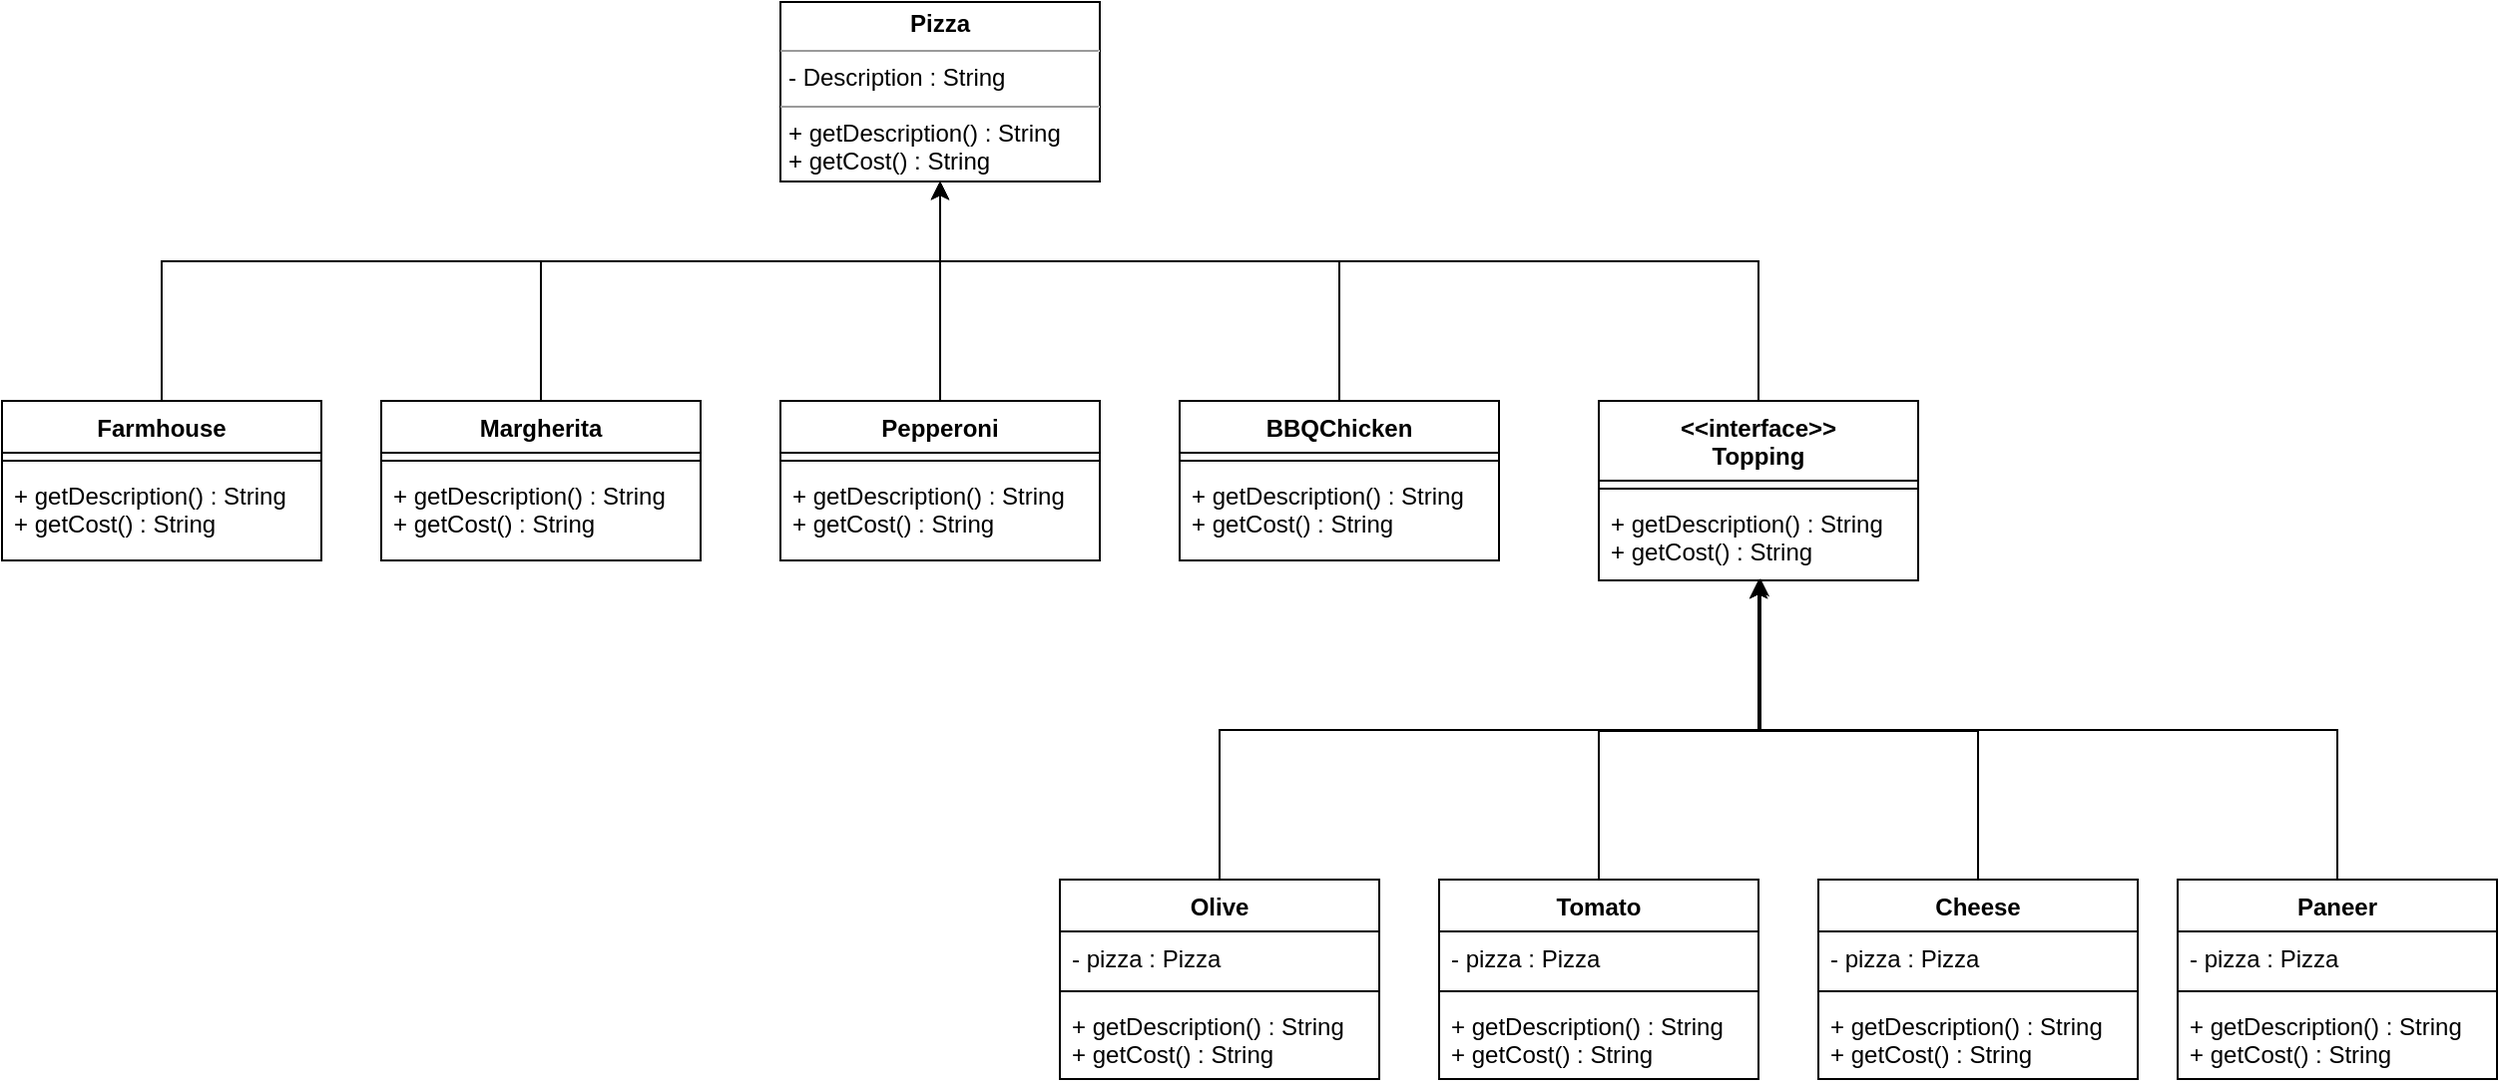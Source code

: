 <mxfile version="20.7.4" type="device"><diagram id="wB7xwtX8SVDwCOWPkNcL" name="Page-1"><mxGraphModel dx="2009" dy="973" grid="1" gridSize="10" guides="1" tooltips="1" connect="1" arrows="1" fold="1" page="1" pageScale="1" pageWidth="827" pageHeight="1169" math="0" shadow="0"><root><mxCell id="0"/><mxCell id="1" parent="0"/><mxCell id="o7gCl0xXf7PDnCyXQSJB-6" value="&lt;p style=&quot;margin:0px;margin-top:4px;text-align:center;&quot;&gt;&lt;b&gt;Pizza&lt;/b&gt;&lt;/p&gt;&lt;hr size=&quot;1&quot;&gt;&lt;p style=&quot;margin:0px;margin-left:4px;&quot;&gt;- Description : String&lt;/p&gt;&lt;hr size=&quot;1&quot;&gt;&lt;p style=&quot;margin:0px;margin-left:4px;&quot;&gt;+ getDescription() : String&lt;/p&gt;&lt;p style=&quot;margin:0px;margin-left:4px;&quot;&gt;+ getCost() : String&lt;/p&gt;" style="verticalAlign=top;align=left;overflow=fill;fontSize=12;fontFamily=Helvetica;html=1;" vertex="1" parent="1"><mxGeometry x="440" y="30" width="160" height="90" as="geometry"/></mxCell><mxCell id="o7gCl0xXf7PDnCyXQSJB-43" style="edgeStyle=orthogonalEdgeStyle;rounded=0;orthogonalLoop=1;jettySize=auto;html=1;" edge="1" parent="1" source="o7gCl0xXf7PDnCyXQSJB-8" target="o7gCl0xXf7PDnCyXQSJB-6"><mxGeometry relative="1" as="geometry"><Array as="points"><mxPoint x="130" y="160"/><mxPoint x="520" y="160"/></Array></mxGeometry></mxCell><mxCell id="o7gCl0xXf7PDnCyXQSJB-8" value="Farmhouse" style="swimlane;fontStyle=1;align=center;verticalAlign=top;childLayout=stackLayout;horizontal=1;startSize=26;horizontalStack=0;resizeParent=1;resizeParentMax=0;resizeLast=0;collapsible=1;marginBottom=0;" vertex="1" parent="1"><mxGeometry x="50" y="230" width="160" height="80" as="geometry"/></mxCell><mxCell id="o7gCl0xXf7PDnCyXQSJB-10" value="" style="line;strokeWidth=1;fillColor=none;align=left;verticalAlign=middle;spacingTop=-1;spacingLeft=3;spacingRight=3;rotatable=0;labelPosition=right;points=[];portConstraint=eastwest;strokeColor=inherit;" vertex="1" parent="o7gCl0xXf7PDnCyXQSJB-8"><mxGeometry y="26" width="160" height="8" as="geometry"/></mxCell><mxCell id="o7gCl0xXf7PDnCyXQSJB-11" value="+ getDescription() : String&#10;+ getCost() : String" style="text;strokeColor=none;fillColor=none;align=left;verticalAlign=top;spacingLeft=4;spacingRight=4;overflow=hidden;rotatable=0;points=[[0,0.5],[1,0.5]];portConstraint=eastwest;" vertex="1" parent="o7gCl0xXf7PDnCyXQSJB-8"><mxGeometry y="34" width="160" height="46" as="geometry"/></mxCell><mxCell id="o7gCl0xXf7PDnCyXQSJB-45" style="edgeStyle=orthogonalEdgeStyle;rounded=0;orthogonalLoop=1;jettySize=auto;html=1;exitX=0.5;exitY=0;exitDx=0;exitDy=0;" edge="1" parent="1" source="o7gCl0xXf7PDnCyXQSJB-12"><mxGeometry relative="1" as="geometry"><mxPoint x="520" y="120" as="targetPoint"/><Array as="points"><mxPoint x="320" y="160"/><mxPoint x="520" y="160"/></Array></mxGeometry></mxCell><mxCell id="o7gCl0xXf7PDnCyXQSJB-12" value="Margherita" style="swimlane;fontStyle=1;align=center;verticalAlign=top;childLayout=stackLayout;horizontal=1;startSize=26;horizontalStack=0;resizeParent=1;resizeParentMax=0;resizeLast=0;collapsible=1;marginBottom=0;" vertex="1" parent="1"><mxGeometry x="240" y="230" width="160" height="80" as="geometry"/></mxCell><mxCell id="o7gCl0xXf7PDnCyXQSJB-14" value="" style="line;strokeWidth=1;fillColor=none;align=left;verticalAlign=middle;spacingTop=-1;spacingLeft=3;spacingRight=3;rotatable=0;labelPosition=right;points=[];portConstraint=eastwest;strokeColor=inherit;" vertex="1" parent="o7gCl0xXf7PDnCyXQSJB-12"><mxGeometry y="26" width="160" height="8" as="geometry"/></mxCell><mxCell id="o7gCl0xXf7PDnCyXQSJB-15" value="+ getDescription() : String&#10;+ getCost() : String" style="text;strokeColor=none;fillColor=none;align=left;verticalAlign=top;spacingLeft=4;spacingRight=4;overflow=hidden;rotatable=0;points=[[0,0.5],[1,0.5]];portConstraint=eastwest;" vertex="1" parent="o7gCl0xXf7PDnCyXQSJB-12"><mxGeometry y="34" width="160" height="46" as="geometry"/></mxCell><mxCell id="o7gCl0xXf7PDnCyXQSJB-46" style="edgeStyle=orthogonalEdgeStyle;rounded=0;orthogonalLoop=1;jettySize=auto;html=1;exitX=0.5;exitY=0;exitDx=0;exitDy=0;" edge="1" parent="1" source="o7gCl0xXf7PDnCyXQSJB-16"><mxGeometry relative="1" as="geometry"><mxPoint x="520" y="120" as="targetPoint"/></mxGeometry></mxCell><mxCell id="o7gCl0xXf7PDnCyXQSJB-16" value="Pepperoni" style="swimlane;fontStyle=1;align=center;verticalAlign=top;childLayout=stackLayout;horizontal=1;startSize=26;horizontalStack=0;resizeParent=1;resizeParentMax=0;resizeLast=0;collapsible=1;marginBottom=0;" vertex="1" parent="1"><mxGeometry x="440" y="230" width="160" height="80" as="geometry"/></mxCell><mxCell id="o7gCl0xXf7PDnCyXQSJB-18" value="" style="line;strokeWidth=1;fillColor=none;align=left;verticalAlign=middle;spacingTop=-1;spacingLeft=3;spacingRight=3;rotatable=0;labelPosition=right;points=[];portConstraint=eastwest;strokeColor=inherit;" vertex="1" parent="o7gCl0xXf7PDnCyXQSJB-16"><mxGeometry y="26" width="160" height="8" as="geometry"/></mxCell><mxCell id="o7gCl0xXf7PDnCyXQSJB-19" value="+ getDescription() : String&#10;+ getCost() : String" style="text;strokeColor=none;fillColor=none;align=left;verticalAlign=top;spacingLeft=4;spacingRight=4;overflow=hidden;rotatable=0;points=[[0,0.5],[1,0.5]];portConstraint=eastwest;" vertex="1" parent="o7gCl0xXf7PDnCyXQSJB-16"><mxGeometry y="34" width="160" height="46" as="geometry"/></mxCell><mxCell id="o7gCl0xXf7PDnCyXQSJB-47" style="edgeStyle=orthogonalEdgeStyle;rounded=0;orthogonalLoop=1;jettySize=auto;html=1;exitX=0.5;exitY=0;exitDx=0;exitDy=0;" edge="1" parent="1" source="o7gCl0xXf7PDnCyXQSJB-20"><mxGeometry relative="1" as="geometry"><mxPoint x="520" y="120" as="targetPoint"/><Array as="points"><mxPoint x="720" y="160"/><mxPoint x="520" y="160"/></Array></mxGeometry></mxCell><mxCell id="o7gCl0xXf7PDnCyXQSJB-20" value="BBQChicken" style="swimlane;fontStyle=1;align=center;verticalAlign=top;childLayout=stackLayout;horizontal=1;startSize=26;horizontalStack=0;resizeParent=1;resizeParentMax=0;resizeLast=0;collapsible=1;marginBottom=0;" vertex="1" parent="1"><mxGeometry x="640" y="230" width="160" height="80" as="geometry"/></mxCell><mxCell id="o7gCl0xXf7PDnCyXQSJB-22" value="" style="line;strokeWidth=1;fillColor=none;align=left;verticalAlign=middle;spacingTop=-1;spacingLeft=3;spacingRight=3;rotatable=0;labelPosition=right;points=[];portConstraint=eastwest;strokeColor=inherit;" vertex="1" parent="o7gCl0xXf7PDnCyXQSJB-20"><mxGeometry y="26" width="160" height="8" as="geometry"/></mxCell><mxCell id="o7gCl0xXf7PDnCyXQSJB-23" value="+ getDescription() : String&#10;+ getCost() : String" style="text;strokeColor=none;fillColor=none;align=left;verticalAlign=top;spacingLeft=4;spacingRight=4;overflow=hidden;rotatable=0;points=[[0,0.5],[1,0.5]];portConstraint=eastwest;" vertex="1" parent="o7gCl0xXf7PDnCyXQSJB-20"><mxGeometry y="34" width="160" height="46" as="geometry"/></mxCell><mxCell id="o7gCl0xXf7PDnCyXQSJB-48" style="edgeStyle=orthogonalEdgeStyle;rounded=0;orthogonalLoop=1;jettySize=auto;html=1;exitX=0.5;exitY=0;exitDx=0;exitDy=0;" edge="1" parent="1" source="o7gCl0xXf7PDnCyXQSJB-24"><mxGeometry relative="1" as="geometry"><mxPoint x="520" y="120" as="targetPoint"/><Array as="points"><mxPoint x="930" y="160"/><mxPoint x="520" y="160"/></Array></mxGeometry></mxCell><mxCell id="o7gCl0xXf7PDnCyXQSJB-24" value="&lt;&lt;interface&gt;&gt;&#10;Topping" style="swimlane;fontStyle=1;align=center;verticalAlign=top;childLayout=stackLayout;horizontal=1;startSize=40;horizontalStack=0;resizeParent=1;resizeParentMax=0;resizeLast=0;collapsible=1;marginBottom=0;" vertex="1" parent="1"><mxGeometry x="850" y="230" width="160" height="90" as="geometry"/></mxCell><mxCell id="o7gCl0xXf7PDnCyXQSJB-26" value="" style="line;strokeWidth=1;fillColor=none;align=left;verticalAlign=middle;spacingTop=-1;spacingLeft=3;spacingRight=3;rotatable=0;labelPosition=right;points=[];portConstraint=eastwest;strokeColor=inherit;" vertex="1" parent="o7gCl0xXf7PDnCyXQSJB-24"><mxGeometry y="40" width="160" height="8" as="geometry"/></mxCell><mxCell id="o7gCl0xXf7PDnCyXQSJB-27" value="+ getDescription() : String&#10;+ getCost() : String" style="text;strokeColor=none;fillColor=none;align=left;verticalAlign=top;spacingLeft=4;spacingRight=4;overflow=hidden;rotatable=0;points=[[0,0.5],[1,0.5]];portConstraint=eastwest;" vertex="1" parent="o7gCl0xXf7PDnCyXQSJB-24"><mxGeometry y="48" width="160" height="42" as="geometry"/></mxCell><mxCell id="o7gCl0xXf7PDnCyXQSJB-65" style="edgeStyle=orthogonalEdgeStyle;rounded=0;orthogonalLoop=1;jettySize=auto;html=1;exitX=0.5;exitY=0;exitDx=0;exitDy=0;entryX=0.5;entryY=1;entryDx=0;entryDy=0;entryPerimeter=0;" edge="1" parent="1" source="o7gCl0xXf7PDnCyXQSJB-49" target="o7gCl0xXf7PDnCyXQSJB-27"><mxGeometry relative="1" as="geometry"/></mxCell><mxCell id="o7gCl0xXf7PDnCyXQSJB-49" value="Olive" style="swimlane;fontStyle=1;align=center;verticalAlign=top;childLayout=stackLayout;horizontal=1;startSize=26;horizontalStack=0;resizeParent=1;resizeParentMax=0;resizeLast=0;collapsible=1;marginBottom=0;" vertex="1" parent="1"><mxGeometry x="580" y="470" width="160" height="100" as="geometry"/></mxCell><mxCell id="o7gCl0xXf7PDnCyXQSJB-50" value="- pizza : Pizza" style="text;strokeColor=none;fillColor=none;align=left;verticalAlign=top;spacingLeft=4;spacingRight=4;overflow=hidden;rotatable=0;points=[[0,0.5],[1,0.5]];portConstraint=eastwest;" vertex="1" parent="o7gCl0xXf7PDnCyXQSJB-49"><mxGeometry y="26" width="160" height="26" as="geometry"/></mxCell><mxCell id="o7gCl0xXf7PDnCyXQSJB-51" value="" style="line;strokeWidth=1;fillColor=none;align=left;verticalAlign=middle;spacingTop=-1;spacingLeft=3;spacingRight=3;rotatable=0;labelPosition=right;points=[];portConstraint=eastwest;strokeColor=inherit;" vertex="1" parent="o7gCl0xXf7PDnCyXQSJB-49"><mxGeometry y="52" width="160" height="8" as="geometry"/></mxCell><mxCell id="o7gCl0xXf7PDnCyXQSJB-52" value="+ getDescription() : String&#10;+ getCost() : String" style="text;strokeColor=none;fillColor=none;align=left;verticalAlign=top;spacingLeft=4;spacingRight=4;overflow=hidden;rotatable=0;points=[[0,0.5],[1,0.5]];portConstraint=eastwest;" vertex="1" parent="o7gCl0xXf7PDnCyXQSJB-49"><mxGeometry y="60" width="160" height="40" as="geometry"/></mxCell><mxCell id="o7gCl0xXf7PDnCyXQSJB-66" style="edgeStyle=orthogonalEdgeStyle;rounded=0;orthogonalLoop=1;jettySize=auto;html=1;exitX=0.5;exitY=0;exitDx=0;exitDy=0;" edge="1" parent="1" source="o7gCl0xXf7PDnCyXQSJB-53"><mxGeometry relative="1" as="geometry"><mxPoint x="930" y="320" as="targetPoint"/></mxGeometry></mxCell><mxCell id="o7gCl0xXf7PDnCyXQSJB-53" value="Tomato" style="swimlane;fontStyle=1;align=center;verticalAlign=top;childLayout=stackLayout;horizontal=1;startSize=26;horizontalStack=0;resizeParent=1;resizeParentMax=0;resizeLast=0;collapsible=1;marginBottom=0;" vertex="1" parent="1"><mxGeometry x="770" y="470" width="160" height="100" as="geometry"/></mxCell><mxCell id="o7gCl0xXf7PDnCyXQSJB-54" value="- pizza : Pizza" style="text;strokeColor=none;fillColor=none;align=left;verticalAlign=top;spacingLeft=4;spacingRight=4;overflow=hidden;rotatable=0;points=[[0,0.5],[1,0.5]];portConstraint=eastwest;" vertex="1" parent="o7gCl0xXf7PDnCyXQSJB-53"><mxGeometry y="26" width="160" height="26" as="geometry"/></mxCell><mxCell id="o7gCl0xXf7PDnCyXQSJB-55" value="" style="line;strokeWidth=1;fillColor=none;align=left;verticalAlign=middle;spacingTop=-1;spacingLeft=3;spacingRight=3;rotatable=0;labelPosition=right;points=[];portConstraint=eastwest;strokeColor=inherit;" vertex="1" parent="o7gCl0xXf7PDnCyXQSJB-53"><mxGeometry y="52" width="160" height="8" as="geometry"/></mxCell><mxCell id="o7gCl0xXf7PDnCyXQSJB-56" value="+ getDescription() : String&#10;+ getCost() : String" style="text;strokeColor=none;fillColor=none;align=left;verticalAlign=top;spacingLeft=4;spacingRight=4;overflow=hidden;rotatable=0;points=[[0,0.5],[1,0.5]];portConstraint=eastwest;" vertex="1" parent="o7gCl0xXf7PDnCyXQSJB-53"><mxGeometry y="60" width="160" height="40" as="geometry"/></mxCell><mxCell id="o7gCl0xXf7PDnCyXQSJB-71" style="edgeStyle=orthogonalEdgeStyle;rounded=0;orthogonalLoop=1;jettySize=auto;html=1;exitX=0.5;exitY=0;exitDx=0;exitDy=0;" edge="1" parent="1" source="o7gCl0xXf7PDnCyXQSJB-57"><mxGeometry relative="1" as="geometry"><mxPoint x="930" y="320" as="targetPoint"/></mxGeometry></mxCell><mxCell id="o7gCl0xXf7PDnCyXQSJB-57" value="Cheese" style="swimlane;fontStyle=1;align=center;verticalAlign=top;childLayout=stackLayout;horizontal=1;startSize=26;horizontalStack=0;resizeParent=1;resizeParentMax=0;resizeLast=0;collapsible=1;marginBottom=0;" vertex="1" parent="1"><mxGeometry x="960" y="470" width="160" height="100" as="geometry"/></mxCell><mxCell id="o7gCl0xXf7PDnCyXQSJB-58" value="- pizza : Pizza" style="text;strokeColor=none;fillColor=none;align=left;verticalAlign=top;spacingLeft=4;spacingRight=4;overflow=hidden;rotatable=0;points=[[0,0.5],[1,0.5]];portConstraint=eastwest;" vertex="1" parent="o7gCl0xXf7PDnCyXQSJB-57"><mxGeometry y="26" width="160" height="26" as="geometry"/></mxCell><mxCell id="o7gCl0xXf7PDnCyXQSJB-59" value="" style="line;strokeWidth=1;fillColor=none;align=left;verticalAlign=middle;spacingTop=-1;spacingLeft=3;spacingRight=3;rotatable=0;labelPosition=right;points=[];portConstraint=eastwest;strokeColor=inherit;" vertex="1" parent="o7gCl0xXf7PDnCyXQSJB-57"><mxGeometry y="52" width="160" height="8" as="geometry"/></mxCell><mxCell id="o7gCl0xXf7PDnCyXQSJB-60" value="+ getDescription() : String&#10;+ getCost() : String" style="text;strokeColor=none;fillColor=none;align=left;verticalAlign=top;spacingLeft=4;spacingRight=4;overflow=hidden;rotatable=0;points=[[0,0.5],[1,0.5]];portConstraint=eastwest;" vertex="1" parent="o7gCl0xXf7PDnCyXQSJB-57"><mxGeometry y="60" width="160" height="40" as="geometry"/></mxCell><mxCell id="o7gCl0xXf7PDnCyXQSJB-72" style="edgeStyle=orthogonalEdgeStyle;rounded=0;orthogonalLoop=1;jettySize=auto;html=1;entryX=0.506;entryY=0.976;entryDx=0;entryDy=0;entryPerimeter=0;" edge="1" parent="1" source="o7gCl0xXf7PDnCyXQSJB-61" target="o7gCl0xXf7PDnCyXQSJB-27"><mxGeometry relative="1" as="geometry"/></mxCell><mxCell id="o7gCl0xXf7PDnCyXQSJB-61" value="Paneer" style="swimlane;fontStyle=1;align=center;verticalAlign=top;childLayout=stackLayout;horizontal=1;startSize=26;horizontalStack=0;resizeParent=1;resizeParentMax=0;resizeLast=0;collapsible=1;marginBottom=0;" vertex="1" parent="1"><mxGeometry x="1140" y="470" width="160" height="100" as="geometry"/></mxCell><mxCell id="o7gCl0xXf7PDnCyXQSJB-62" value="- pizza : Pizza" style="text;strokeColor=none;fillColor=none;align=left;verticalAlign=top;spacingLeft=4;spacingRight=4;overflow=hidden;rotatable=0;points=[[0,0.5],[1,0.5]];portConstraint=eastwest;" vertex="1" parent="o7gCl0xXf7PDnCyXQSJB-61"><mxGeometry y="26" width="160" height="26" as="geometry"/></mxCell><mxCell id="o7gCl0xXf7PDnCyXQSJB-63" value="" style="line;strokeWidth=1;fillColor=none;align=left;verticalAlign=middle;spacingTop=-1;spacingLeft=3;spacingRight=3;rotatable=0;labelPosition=right;points=[];portConstraint=eastwest;strokeColor=inherit;" vertex="1" parent="o7gCl0xXf7PDnCyXQSJB-61"><mxGeometry y="52" width="160" height="8" as="geometry"/></mxCell><mxCell id="o7gCl0xXf7PDnCyXQSJB-64" value="+ getDescription() : String&#10;+ getCost() : String" style="text;strokeColor=none;fillColor=none;align=left;verticalAlign=top;spacingLeft=4;spacingRight=4;overflow=hidden;rotatable=0;points=[[0,0.5],[1,0.5]];portConstraint=eastwest;" vertex="1" parent="o7gCl0xXf7PDnCyXQSJB-61"><mxGeometry y="60" width="160" height="40" as="geometry"/></mxCell></root></mxGraphModel></diagram></mxfile>